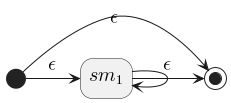 @startuml

`
@startuml
hide empty description

state "<math>sm_1</math>" as sm1

[*] -> sm1 : <math>\epsilon</math>
sm1 -> [*] : <math>\epsilon</math>

[*] -> [*] : <math>\epsilon</math>
sm1 --> sm1

@enduml
`

@enduml